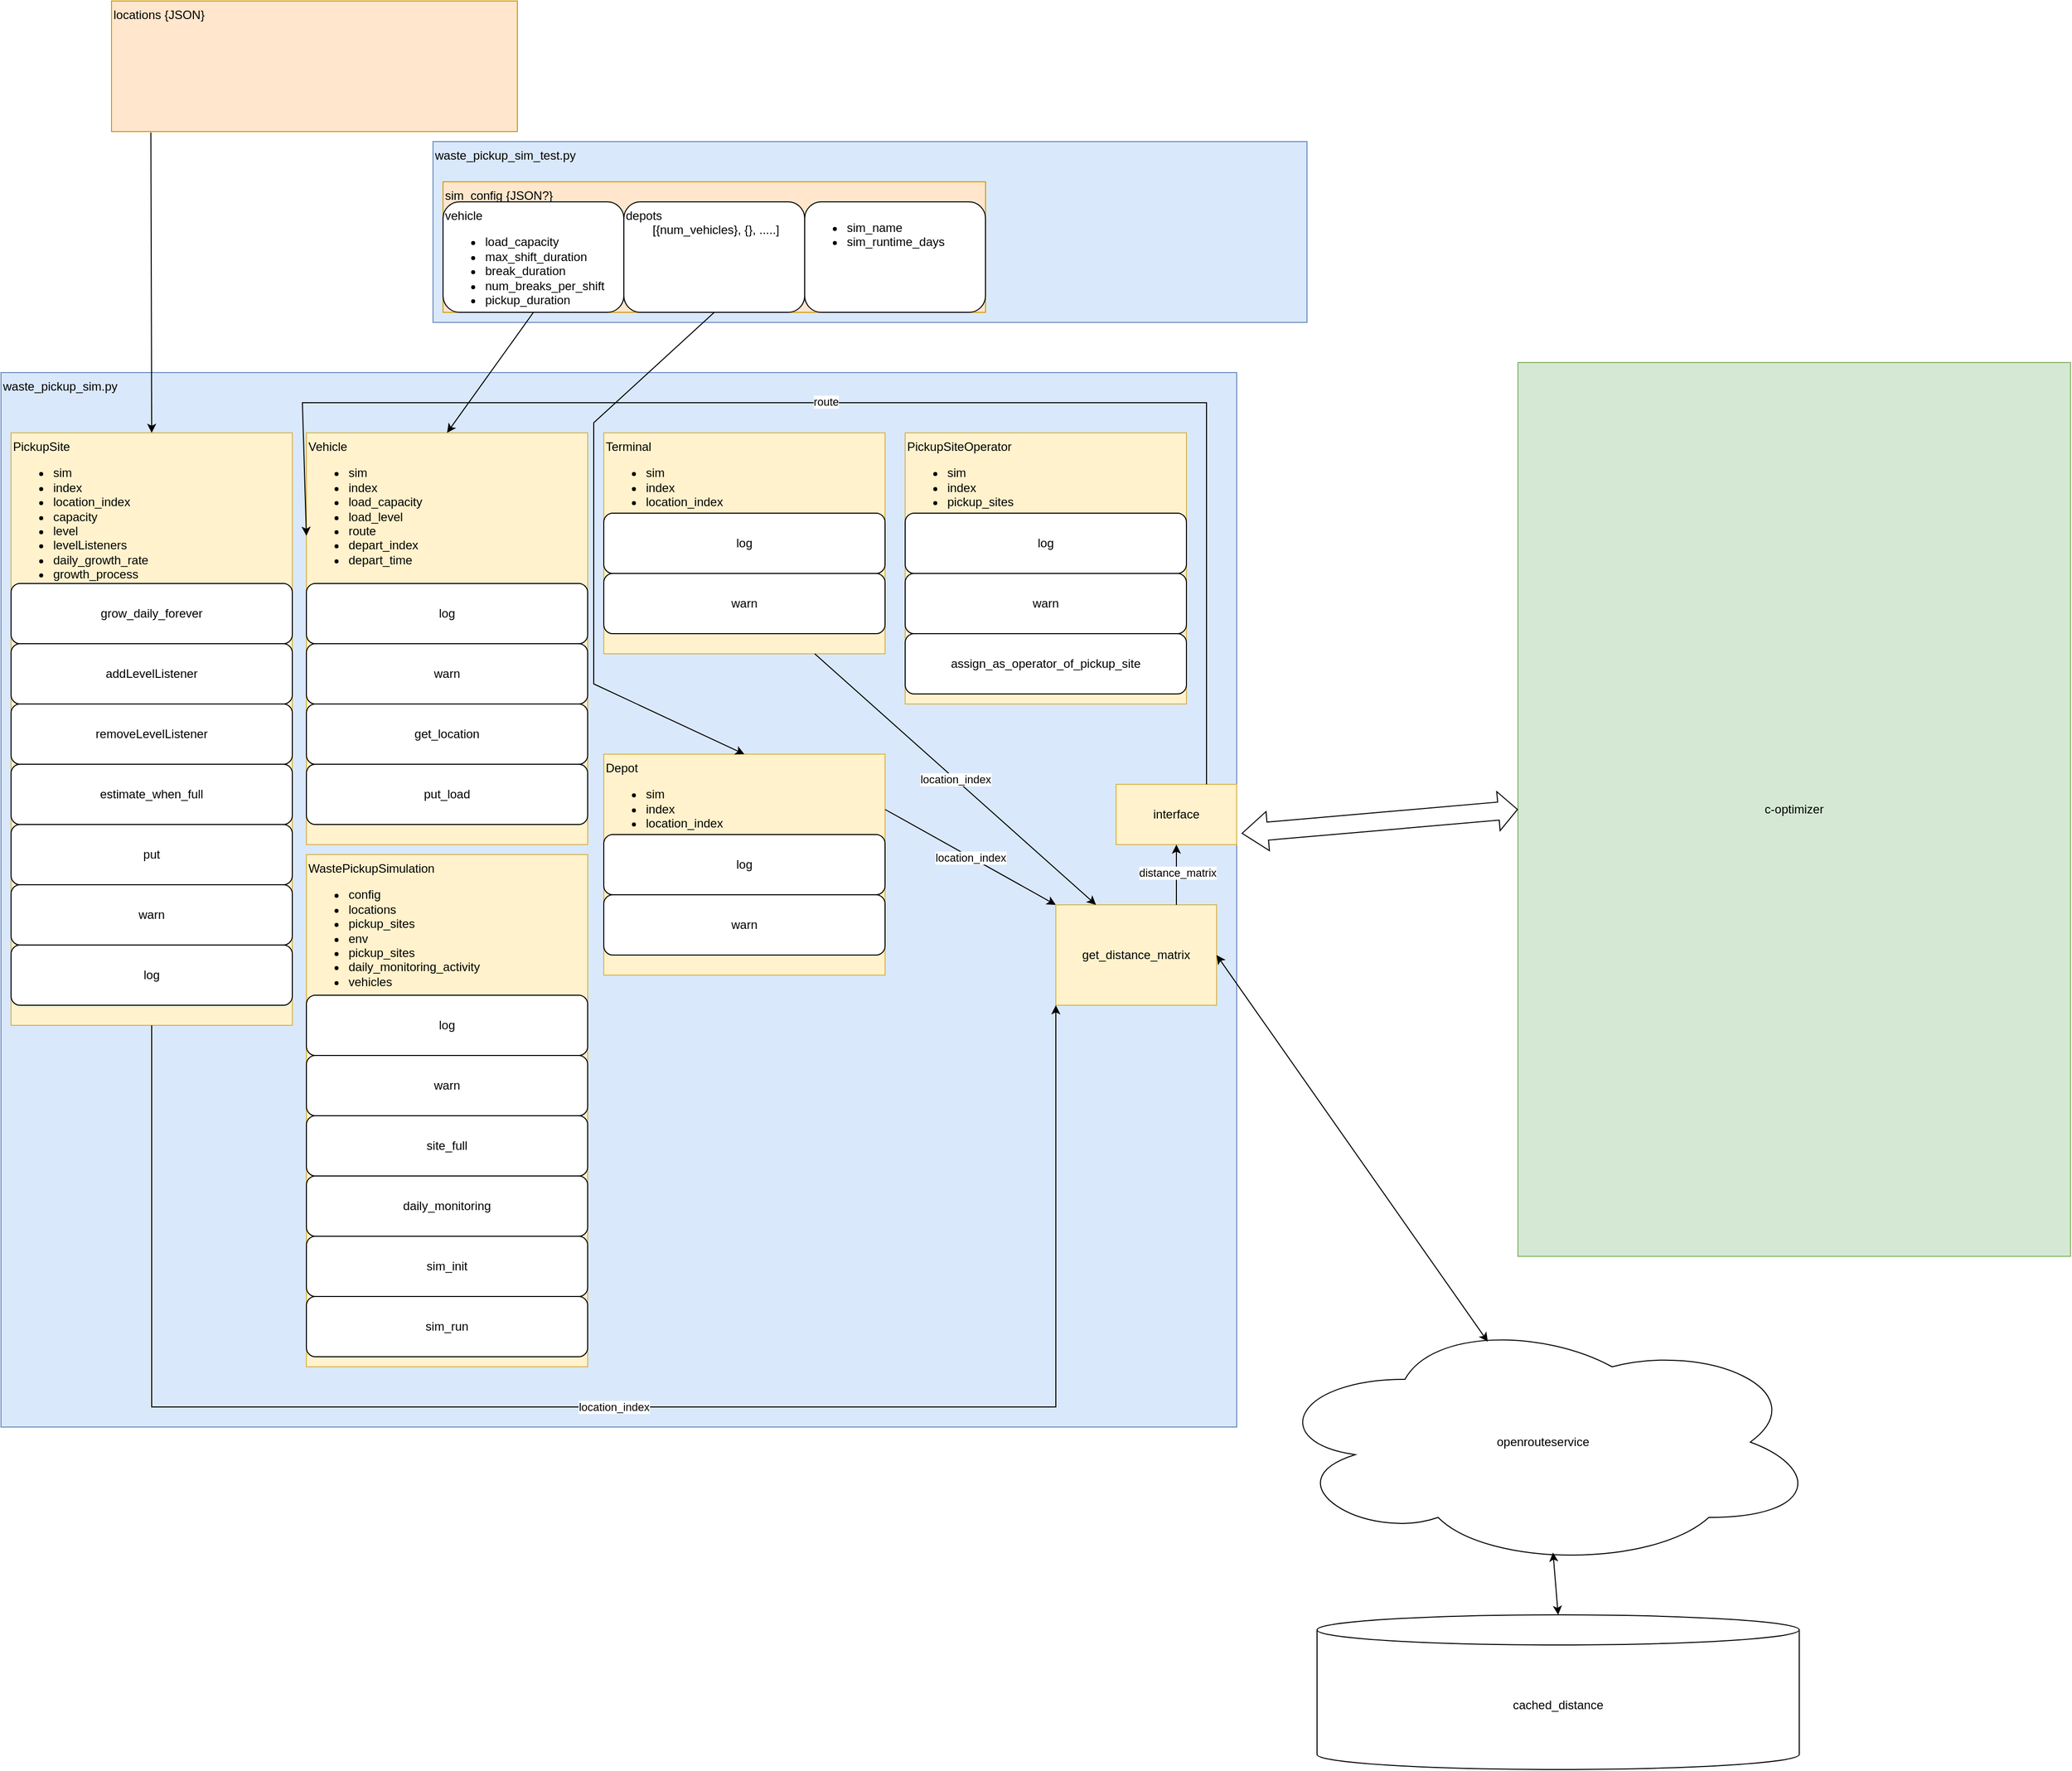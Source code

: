 <mxfile version="20.3.0" type="device"><diagram id="OkJzykFUYYhSeopETc9L" name="Page-1"><mxGraphModel dx="1892" dy="1208" grid="1" gridSize="10" guides="1" tooltips="1" connect="1" arrows="1" fold="1" page="1" pageScale="1" pageWidth="827" pageHeight="1169" math="0" shadow="0"><root><mxCell id="0"/><mxCell id="1" parent="0"/><mxCell id="aeT9mkJHs108eCJUrMeS-1" value="waste_pickup_sim.py" style="rounded=0;whiteSpace=wrap;html=1;fillColor=#dae8fc;strokeColor=#6c8ebf;align=left;verticalAlign=top;" vertex="1" parent="1"><mxGeometry y="440" width="1230" height="1050" as="geometry"/></mxCell><mxCell id="aeT9mkJHs108eCJUrMeS-3" value="PickupSite&lt;br&gt;&lt;ul&gt;&lt;li&gt;sim&lt;/li&gt;&lt;li&gt;index&lt;/li&gt;&lt;li&gt;location_index&lt;/li&gt;&lt;li&gt;capacity&lt;/li&gt;&lt;li&gt;level&lt;/li&gt;&lt;li&gt;levelListeners&lt;/li&gt;&lt;li&gt;daily_growth_rate&lt;/li&gt;&lt;li&gt;growth_process&lt;/li&gt;&lt;/ul&gt;" style="rounded=0;whiteSpace=wrap;html=1;fillColor=#fff2cc;strokeColor=#d6b656;align=left;verticalAlign=top;" vertex="1" parent="1"><mxGeometry x="10" y="500" width="280" height="590" as="geometry"/></mxCell><mxCell id="aeT9mkJHs108eCJUrMeS-4" value="grow_daily_forever" style="rounded=1;whiteSpace=wrap;html=1;" vertex="1" parent="1"><mxGeometry x="10" y="650" width="280" height="60" as="geometry"/></mxCell><mxCell id="aeT9mkJHs108eCJUrMeS-5" value="addLevelListener" style="rounded=1;whiteSpace=wrap;html=1;" vertex="1" parent="1"><mxGeometry x="10" y="710" width="280" height="60" as="geometry"/></mxCell><mxCell id="aeT9mkJHs108eCJUrMeS-6" value="waste_pickup_sim_test.py" style="rounded=0;whiteSpace=wrap;html=1;align=left;verticalAlign=top;fillColor=#dae8fc;strokeColor=#6c8ebf;" vertex="1" parent="1"><mxGeometry x="430" y="210" width="870" height="180" as="geometry"/></mxCell><mxCell id="aeT9mkJHs108eCJUrMeS-12" value="sim_config {JSON?}" style="rounded=0;whiteSpace=wrap;html=1;align=left;verticalAlign=top;fillColor=#ffe6cc;strokeColor=#d79b00;" vertex="1" parent="1"><mxGeometry x="440" y="250" width="540" height="130" as="geometry"/></mxCell><mxCell id="aeT9mkJHs108eCJUrMeS-13" value="vehicle&lt;br&gt;&lt;ul&gt;&lt;li&gt;load_capacity&lt;/li&gt;&lt;li&gt;max_shift_duration&lt;/li&gt;&lt;li&gt;break_duration&lt;/li&gt;&lt;li&gt;num_breaks_per_shift&lt;/li&gt;&lt;li&gt;pickup_duration&lt;/li&gt;&lt;/ul&gt;" style="rounded=1;whiteSpace=wrap;html=1;align=left;verticalAlign=top;" vertex="1" parent="1"><mxGeometry x="440" y="270" width="180" height="110" as="geometry"/></mxCell><mxCell id="aeT9mkJHs108eCJUrMeS-14" value="depots&lt;br&gt;&lt;span style=&quot;background-color: initial;&quot;&gt;&lt;span style=&quot;white-space: pre;&quot;&gt;&#9;&lt;/span&gt;[{num_vehicles}, {}, .....]&lt;/span&gt;" style="rounded=1;whiteSpace=wrap;html=1;align=left;verticalAlign=top;" vertex="1" parent="1"><mxGeometry x="620" y="270" width="180" height="110" as="geometry"/></mxCell><mxCell id="aeT9mkJHs108eCJUrMeS-15" value="&lt;ul&gt;&lt;li&gt;sim_name&lt;/li&gt;&lt;li&gt;sim_runtime_days&lt;/li&gt;&lt;/ul&gt;" style="rounded=1;whiteSpace=wrap;html=1;align=left;verticalAlign=top;" vertex="1" parent="1"><mxGeometry x="800" y="270" width="180" height="110" as="geometry"/></mxCell><mxCell id="aeT9mkJHs108eCJUrMeS-17" value="warn" style="rounded=1;whiteSpace=wrap;html=1;" vertex="1" parent="1"><mxGeometry x="10" y="950" width="280" height="60" as="geometry"/></mxCell><mxCell id="aeT9mkJHs108eCJUrMeS-18" value="removeLevelListener" style="rounded=1;whiteSpace=wrap;html=1;" vertex="1" parent="1"><mxGeometry x="10" y="770" width="280" height="60" as="geometry"/></mxCell><mxCell id="aeT9mkJHs108eCJUrMeS-19" value="estimate_when_full" style="rounded=1;whiteSpace=wrap;html=1;" vertex="1" parent="1"><mxGeometry x="10" y="830" width="280" height="60" as="geometry"/></mxCell><mxCell id="aeT9mkJHs108eCJUrMeS-20" value="put" style="rounded=1;whiteSpace=wrap;html=1;" vertex="1" parent="1"><mxGeometry x="10" y="890" width="280" height="60" as="geometry"/></mxCell><mxCell id="aeT9mkJHs108eCJUrMeS-21" value="log" style="rounded=1;whiteSpace=wrap;html=1;" vertex="1" parent="1"><mxGeometry x="10" y="1010" width="280" height="60" as="geometry"/></mxCell><mxCell id="aeT9mkJHs108eCJUrMeS-23" value="Vehicle&lt;br&gt;&lt;ul&gt;&lt;li&gt;sim&lt;/li&gt;&lt;li&gt;index&lt;/li&gt;&lt;li&gt;load_capacity&lt;/li&gt;&lt;li&gt;load_level&lt;/li&gt;&lt;li&gt;route&lt;/li&gt;&lt;li&gt;depart_index&lt;/li&gt;&lt;li&gt;depart_time&lt;/li&gt;&lt;/ul&gt;" style="rounded=0;whiteSpace=wrap;html=1;fillColor=#fff2cc;strokeColor=#d6b656;align=left;verticalAlign=top;" vertex="1" parent="1"><mxGeometry x="304" y="500" width="280" height="410" as="geometry"/></mxCell><mxCell id="aeT9mkJHs108eCJUrMeS-24" value="log" style="rounded=1;whiteSpace=wrap;html=1;" vertex="1" parent="1"><mxGeometry x="304" y="650" width="280" height="60" as="geometry"/></mxCell><mxCell id="aeT9mkJHs108eCJUrMeS-25" value="warn" style="rounded=1;whiteSpace=wrap;html=1;" vertex="1" parent="1"><mxGeometry x="304" y="710" width="280" height="60" as="geometry"/></mxCell><mxCell id="aeT9mkJHs108eCJUrMeS-26" value="get_location" style="rounded=1;whiteSpace=wrap;html=1;" vertex="1" parent="1"><mxGeometry x="304" y="770" width="280" height="60" as="geometry"/></mxCell><mxCell id="aeT9mkJHs108eCJUrMeS-27" value="put_load" style="rounded=1;whiteSpace=wrap;html=1;" vertex="1" parent="1"><mxGeometry x="304" y="830" width="280" height="60" as="geometry"/></mxCell><mxCell id="aeT9mkJHs108eCJUrMeS-32" value="Terminal&lt;br&gt;&lt;ul&gt;&lt;li&gt;sim&lt;/li&gt;&lt;li&gt;index&lt;/li&gt;&lt;li&gt;location_index&lt;/li&gt;&lt;/ul&gt;" style="rounded=0;whiteSpace=wrap;html=1;fillColor=#fff2cc;strokeColor=#d6b656;align=left;verticalAlign=top;" vertex="1" parent="1"><mxGeometry x="600" y="500" width="280" height="220" as="geometry"/></mxCell><mxCell id="aeT9mkJHs108eCJUrMeS-33" value="log" style="rounded=1;whiteSpace=wrap;html=1;" vertex="1" parent="1"><mxGeometry x="600" y="580" width="280" height="60" as="geometry"/></mxCell><mxCell id="aeT9mkJHs108eCJUrMeS-34" value="warn" style="rounded=1;whiteSpace=wrap;html=1;" vertex="1" parent="1"><mxGeometry x="600" y="640" width="280" height="60" as="geometry"/></mxCell><mxCell id="aeT9mkJHs108eCJUrMeS-37" value="Depot&lt;br&gt;&lt;ul&gt;&lt;li&gt;sim&lt;/li&gt;&lt;li&gt;index&lt;/li&gt;&lt;li&gt;location_index&lt;/li&gt;&lt;/ul&gt;" style="rounded=0;whiteSpace=wrap;html=1;fillColor=#fff2cc;strokeColor=#d6b656;align=left;verticalAlign=top;" vertex="1" parent="1"><mxGeometry x="600" y="820" width="280" height="220" as="geometry"/></mxCell><mxCell id="aeT9mkJHs108eCJUrMeS-38" value="log" style="rounded=1;whiteSpace=wrap;html=1;" vertex="1" parent="1"><mxGeometry x="600" y="900" width="280" height="60" as="geometry"/></mxCell><mxCell id="aeT9mkJHs108eCJUrMeS-39" value="warn" style="rounded=1;whiteSpace=wrap;html=1;" vertex="1" parent="1"><mxGeometry x="600" y="960" width="280" height="60" as="geometry"/></mxCell><mxCell id="aeT9mkJHs108eCJUrMeS-41" value="PickupSiteOperator&lt;br&gt;&lt;ul&gt;&lt;li&gt;sim&lt;/li&gt;&lt;li&gt;index&lt;/li&gt;&lt;li&gt;pickup_sites&lt;/li&gt;&lt;/ul&gt;" style="rounded=0;whiteSpace=wrap;html=1;fillColor=#fff2cc;strokeColor=#d6b656;align=left;verticalAlign=top;" vertex="1" parent="1"><mxGeometry x="900" y="500" width="280" height="270" as="geometry"/></mxCell><mxCell id="aeT9mkJHs108eCJUrMeS-42" value="log" style="rounded=1;whiteSpace=wrap;html=1;" vertex="1" parent="1"><mxGeometry x="900" y="580" width="280" height="60" as="geometry"/></mxCell><mxCell id="aeT9mkJHs108eCJUrMeS-43" value="warn" style="rounded=1;whiteSpace=wrap;html=1;" vertex="1" parent="1"><mxGeometry x="900" y="640" width="280" height="60" as="geometry"/></mxCell><mxCell id="aeT9mkJHs108eCJUrMeS-44" value="assign_as_operator_of_pickup_site" style="rounded=1;whiteSpace=wrap;html=1;" vertex="1" parent="1"><mxGeometry x="900" y="700" width="280" height="60" as="geometry"/></mxCell><mxCell id="aeT9mkJHs108eCJUrMeS-45" value="WastePickupSimulation&lt;br&gt;&lt;ul&gt;&lt;li&gt;config&lt;/li&gt;&lt;li&gt;locations&lt;/li&gt;&lt;li&gt;pickup_sites&lt;/li&gt;&lt;li&gt;env&lt;/li&gt;&lt;li&gt;pickup_sites&lt;/li&gt;&lt;li&gt;daily_monitoring_activity&lt;/li&gt;&lt;li&gt;vehicles&lt;/li&gt;&lt;/ul&gt;" style="rounded=0;whiteSpace=wrap;html=1;fillColor=#fff2cc;strokeColor=#d6b656;align=left;verticalAlign=top;" vertex="1" parent="1"><mxGeometry x="304" y="920" width="280" height="510" as="geometry"/></mxCell><mxCell id="aeT9mkJHs108eCJUrMeS-46" value="log" style="rounded=1;whiteSpace=wrap;html=1;" vertex="1" parent="1"><mxGeometry x="304" y="1060" width="280" height="60" as="geometry"/></mxCell><mxCell id="aeT9mkJHs108eCJUrMeS-47" value="warn" style="rounded=1;whiteSpace=wrap;html=1;" vertex="1" parent="1"><mxGeometry x="304" y="1120" width="280" height="60" as="geometry"/></mxCell><mxCell id="aeT9mkJHs108eCJUrMeS-48" value="site_full" style="rounded=1;whiteSpace=wrap;html=1;" vertex="1" parent="1"><mxGeometry x="304" y="1180" width="280" height="60" as="geometry"/></mxCell><mxCell id="aeT9mkJHs108eCJUrMeS-49" value="daily_monitoring" style="rounded=1;whiteSpace=wrap;html=1;" vertex="1" parent="1"><mxGeometry x="304" y="1240" width="280" height="60" as="geometry"/></mxCell><mxCell id="aeT9mkJHs108eCJUrMeS-50" value="sim_run" style="rounded=1;whiteSpace=wrap;html=1;" vertex="1" parent="1"><mxGeometry x="304" y="1360" width="280" height="60" as="geometry"/></mxCell><mxCell id="aeT9mkJHs108eCJUrMeS-51" value="sim_init" style="rounded=1;whiteSpace=wrap;html=1;" vertex="1" parent="1"><mxGeometry x="304" y="1300" width="280" height="60" as="geometry"/></mxCell><mxCell id="aeT9mkJHs108eCJUrMeS-52" value="locations {JSON}" style="rounded=0;whiteSpace=wrap;html=1;fillColor=#ffe6cc;strokeColor=#d79b00;align=left;verticalAlign=top;" vertex="1" parent="1"><mxGeometry x="110" y="70" width="404" height="130" as="geometry"/></mxCell><mxCell id="aeT9mkJHs108eCJUrMeS-53" value="" style="endArrow=classic;html=1;rounded=0;exitX=0.5;exitY=1;exitDx=0;exitDy=0;entryX=0.5;entryY=0;entryDx=0;entryDy=0;" edge="1" parent="1" source="aeT9mkJHs108eCJUrMeS-13" target="aeT9mkJHs108eCJUrMeS-23"><mxGeometry width="50" height="50" relative="1" as="geometry"><mxPoint x="770" y="830" as="sourcePoint"/><mxPoint x="820" y="780" as="targetPoint"/></mxGeometry></mxCell><mxCell id="aeT9mkJHs108eCJUrMeS-54" value="" style="endArrow=classic;html=1;rounded=0;exitX=0.5;exitY=1;exitDx=0;exitDy=0;entryX=0.5;entryY=0;entryDx=0;entryDy=0;" edge="1" parent="1" source="aeT9mkJHs108eCJUrMeS-14" target="aeT9mkJHs108eCJUrMeS-37"><mxGeometry width="50" height="50" relative="1" as="geometry"><mxPoint x="770" y="830" as="sourcePoint"/><mxPoint x="820" y="780" as="targetPoint"/><Array as="points"><mxPoint x="590" y="490"/><mxPoint x="590" y="750"/></Array></mxGeometry></mxCell><mxCell id="aeT9mkJHs108eCJUrMeS-55" value="" style="endArrow=classic;html=1;rounded=0;exitX=0.097;exitY=1.008;exitDx=0;exitDy=0;exitPerimeter=0;entryX=0.5;entryY=0;entryDx=0;entryDy=0;" edge="1" parent="1" source="aeT9mkJHs108eCJUrMeS-52" target="aeT9mkJHs108eCJUrMeS-3"><mxGeometry width="50" height="50" relative="1" as="geometry"><mxPoint x="770" y="490" as="sourcePoint"/><mxPoint x="820" y="440" as="targetPoint"/></mxGeometry></mxCell><mxCell id="aeT9mkJHs108eCJUrMeS-56" value="c-optimizer" style="rounded=0;whiteSpace=wrap;html=1;fillColor=#d5e8d4;strokeColor=#82b366;" vertex="1" parent="1"><mxGeometry x="1510" y="430" width="550" height="890" as="geometry"/></mxCell><mxCell id="aeT9mkJHs108eCJUrMeS-58" value="" style="shape=flexArrow;endArrow=classic;startArrow=classic;html=1;rounded=0;entryX=0;entryY=0.5;entryDx=0;entryDy=0;width=18;startSize=8.2;exitX=1.004;exitY=0.437;exitDx=0;exitDy=0;exitPerimeter=0;" edge="1" parent="1" source="aeT9mkJHs108eCJUrMeS-1" target="aeT9mkJHs108eCJUrMeS-56"><mxGeometry width="100" height="100" relative="1" as="geometry"><mxPoint x="920" y="940" as="sourcePoint"/><mxPoint x="1020" y="840" as="targetPoint"/></mxGeometry></mxCell><mxCell id="aeT9mkJHs108eCJUrMeS-59" value="interface" style="rounded=0;whiteSpace=wrap;html=1;fillColor=#fff2cc;strokeColor=#d6b656;" vertex="1" parent="1"><mxGeometry x="1110" y="850" width="120" height="60" as="geometry"/></mxCell><mxCell id="aeT9mkJHs108eCJUrMeS-60" value="" style="endArrow=classic;html=1;rounded=0;exitX=0.75;exitY=0;exitDx=0;exitDy=0;entryX=0;entryY=0.25;entryDx=0;entryDy=0;" edge="1" parent="1" source="aeT9mkJHs108eCJUrMeS-59" target="aeT9mkJHs108eCJUrMeS-23"><mxGeometry width="50" height="50" relative="1" as="geometry"><mxPoint x="940" y="820" as="sourcePoint"/><mxPoint x="990" y="770" as="targetPoint"/><Array as="points"><mxPoint x="1200" y="470"/><mxPoint x="300" y="470"/></Array></mxGeometry></mxCell><mxCell id="aeT9mkJHs108eCJUrMeS-61" value="route" style="edgeLabel;html=1;align=center;verticalAlign=middle;resizable=0;points=[];" vertex="1" connectable="0" parent="aeT9mkJHs108eCJUrMeS-60"><mxGeometry x="0.077" y="-1" relative="1" as="geometry"><mxPoint x="1" as="offset"/></mxGeometry></mxCell><mxCell id="aeT9mkJHs108eCJUrMeS-62" value="location_index" style="endArrow=classic;html=1;rounded=0;exitX=1;exitY=0.25;exitDx=0;exitDy=0;entryX=0;entryY=0;entryDx=0;entryDy=0;" edge="1" parent="1" source="aeT9mkJHs108eCJUrMeS-37" target="aeT9mkJHs108eCJUrMeS-63"><mxGeometry width="50" height="50" relative="1" as="geometry"><mxPoint x="940" y="820" as="sourcePoint"/><mxPoint x="990" y="770" as="targetPoint"/></mxGeometry></mxCell><mxCell id="aeT9mkJHs108eCJUrMeS-63" value="get_distance_matrix" style="rounded=0;whiteSpace=wrap;html=1;fillColor=#fff2cc;strokeColor=#d6b656;" vertex="1" parent="1"><mxGeometry x="1050" y="970" width="160" height="100" as="geometry"/></mxCell><mxCell id="aeT9mkJHs108eCJUrMeS-65" value="location_index" style="endArrow=classic;html=1;rounded=0;exitX=0.5;exitY=1;exitDx=0;exitDy=0;entryX=0;entryY=1;entryDx=0;entryDy=0;" edge="1" parent="1" source="aeT9mkJHs108eCJUrMeS-3" target="aeT9mkJHs108eCJUrMeS-63"><mxGeometry width="50" height="50" relative="1" as="geometry"><mxPoint x="890" y="885" as="sourcePoint"/><mxPoint x="1060" y="980" as="targetPoint"/><Array as="points"><mxPoint x="150" y="1470"/><mxPoint x="1050" y="1470"/></Array></mxGeometry></mxCell><mxCell id="aeT9mkJHs108eCJUrMeS-66" value="location_index" style="endArrow=classic;html=1;rounded=0;entryX=0.25;entryY=0;entryDx=0;entryDy=0;exitX=0.75;exitY=1;exitDx=0;exitDy=0;" edge="1" parent="1" source="aeT9mkJHs108eCJUrMeS-32" target="aeT9mkJHs108eCJUrMeS-63"><mxGeometry width="50" height="50" relative="1" as="geometry"><mxPoint x="900" y="895" as="sourcePoint"/><mxPoint x="1070" y="990" as="targetPoint"/></mxGeometry></mxCell><mxCell id="aeT9mkJHs108eCJUrMeS-67" value="" style="endArrow=classic;html=1;rounded=0;entryX=0.5;entryY=1;entryDx=0;entryDy=0;exitX=0.75;exitY=0;exitDx=0;exitDy=0;" edge="1" parent="1" source="aeT9mkJHs108eCJUrMeS-63" target="aeT9mkJHs108eCJUrMeS-59"><mxGeometry width="50" height="50" relative="1" as="geometry"><mxPoint x="910" y="1120" as="sourcePoint"/><mxPoint x="960" y="1070" as="targetPoint"/></mxGeometry></mxCell><mxCell id="aeT9mkJHs108eCJUrMeS-68" value="distance_matrix" style="edgeLabel;html=1;align=center;verticalAlign=middle;resizable=0;points=[];" vertex="1" connectable="0" parent="aeT9mkJHs108eCJUrMeS-67"><mxGeometry x="0.033" y="-1" relative="1" as="geometry"><mxPoint y="-1" as="offset"/></mxGeometry></mxCell><mxCell id="aeT9mkJHs108eCJUrMeS-69" value="openrouteservice" style="ellipse;shape=cloud;whiteSpace=wrap;html=1;" vertex="1" parent="1"><mxGeometry x="1260" y="1380" width="550" height="250" as="geometry"/></mxCell><mxCell id="aeT9mkJHs108eCJUrMeS-70" value="cached_distance" style="shape=cylinder3;whiteSpace=wrap;html=1;boundedLbl=1;backgroundOutline=1;size=15;" vertex="1" parent="1"><mxGeometry x="1310" y="1677" width="480" height="154" as="geometry"/></mxCell><mxCell id="aeT9mkJHs108eCJUrMeS-72" value="" style="endArrow=classic;startArrow=classic;html=1;rounded=0;entryX=1;entryY=0.5;entryDx=0;entryDy=0;exitX=0.4;exitY=0.1;exitDx=0;exitDy=0;exitPerimeter=0;" edge="1" parent="1" source="aeT9mkJHs108eCJUrMeS-69" target="aeT9mkJHs108eCJUrMeS-63"><mxGeometry width="50" height="50" relative="1" as="geometry"><mxPoint x="910" y="1160" as="sourcePoint"/><mxPoint x="960" y="1110" as="targetPoint"/></mxGeometry></mxCell><mxCell id="aeT9mkJHs108eCJUrMeS-73" value="" style="endArrow=classic;startArrow=classic;html=1;rounded=0;entryX=0.518;entryY=0.94;entryDx=0;entryDy=0;entryPerimeter=0;exitX=0.5;exitY=0;exitDx=0;exitDy=0;exitPerimeter=0;" edge="1" parent="1" source="aeT9mkJHs108eCJUrMeS-70" target="aeT9mkJHs108eCJUrMeS-69"><mxGeometry width="50" height="50" relative="1" as="geometry"><mxPoint x="910" y="1640" as="sourcePoint"/><mxPoint x="960" y="1590" as="targetPoint"/></mxGeometry></mxCell></root></mxGraphModel></diagram></mxfile>